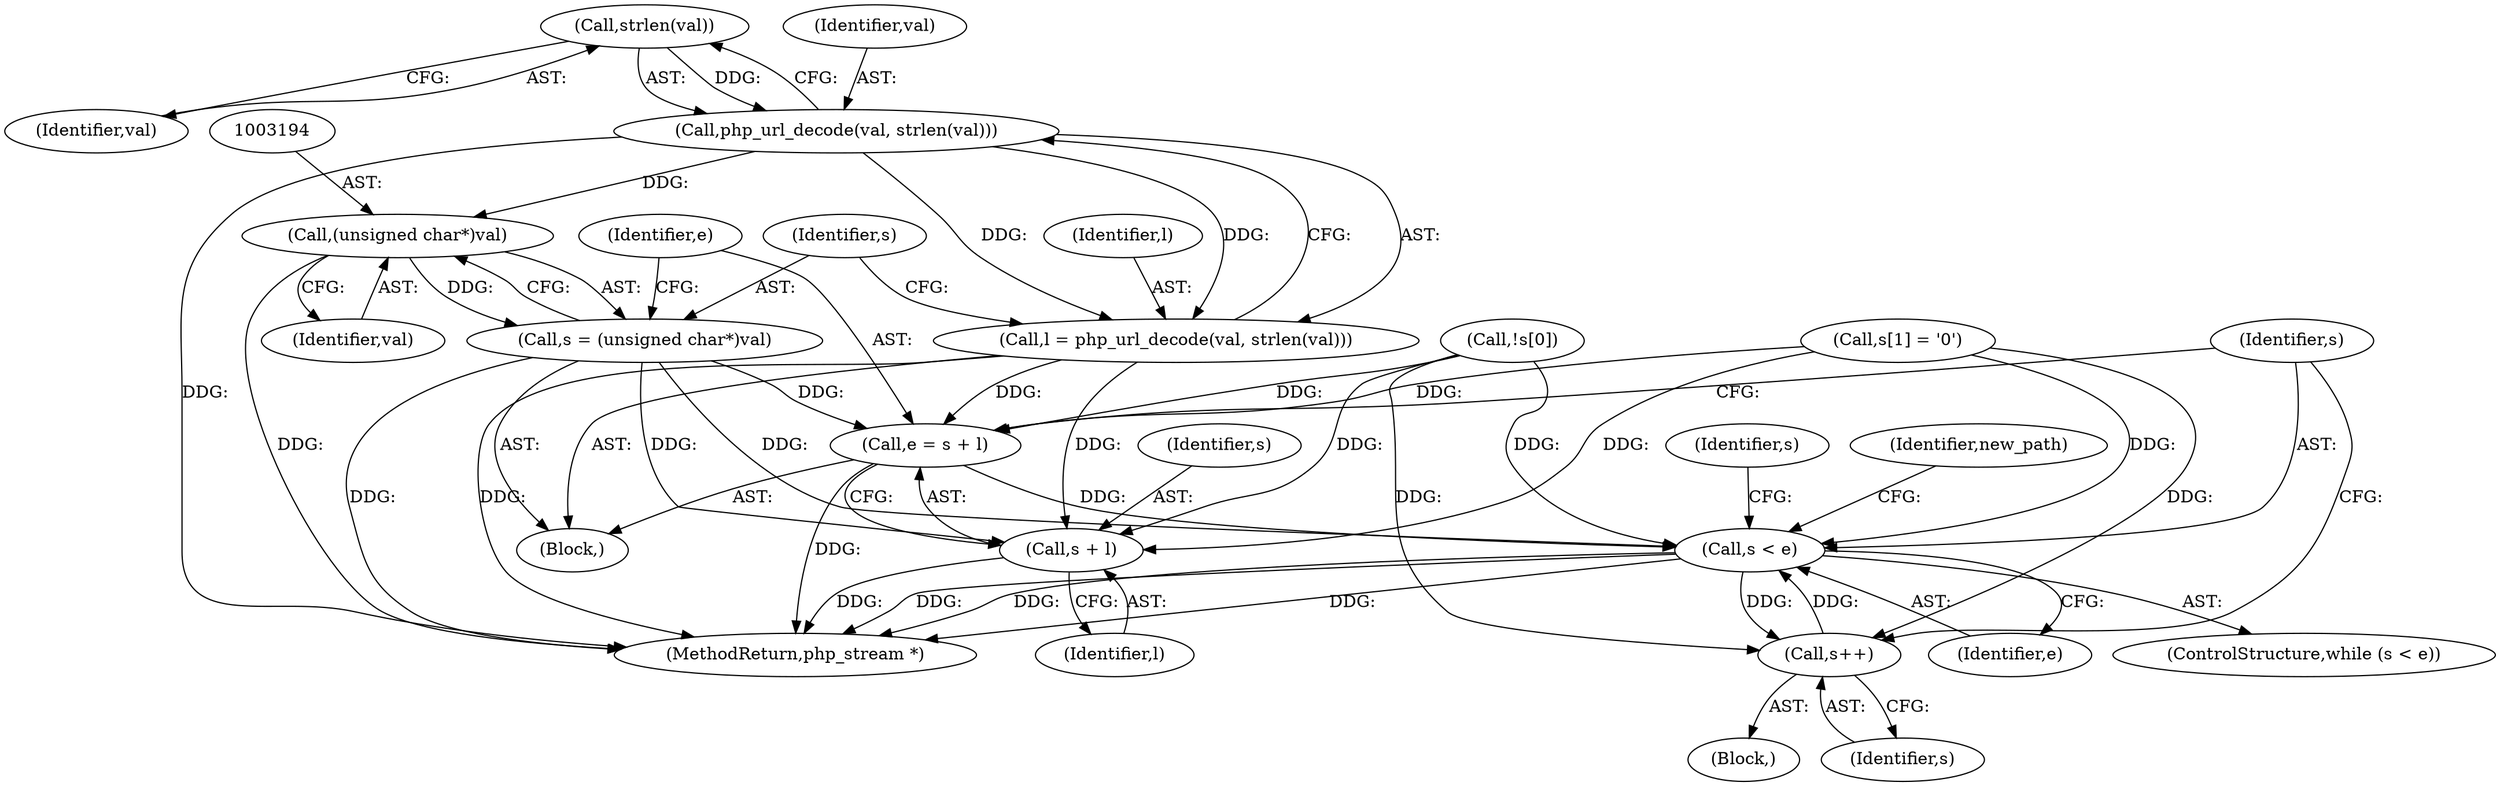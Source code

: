 digraph "0_php-src_523f230c831d7b33353203fa34aee4e92ac12bba@API" {
"1003189" [label="(Call,strlen(val))"];
"1003187" [label="(Call,php_url_decode(val, strlen(val)))"];
"1003185" [label="(Call,l = php_url_decode(val, strlen(val)))"];
"1003196" [label="(Call,e = s + l)"];
"1003202" [label="(Call,s < e)"];
"1003212" [label="(Call,s++)"];
"1003198" [label="(Call,s + l)"];
"1003193" [label="(Call,(unsigned char*)val)"];
"1003191" [label="(Call,s = (unsigned char*)val)"];
"1003212" [label="(Call,s++)"];
"1003205" [label="(Block,)"];
"1003193" [label="(Call,(unsigned char*)val)"];
"1003186" [label="(Identifier,l)"];
"1003192" [label="(Identifier,s)"];
"1003209" [label="(Identifier,s)"];
"1003198" [label="(Call,s + l)"];
"1003190" [label="(Identifier,val)"];
"1003196" [label="(Call,e = s + l)"];
"1003213" [label="(Identifier,s)"];
"1003233" [label="(MethodReturn,php_stream *)"];
"1003204" [label="(Identifier,e)"];
"1003197" [label="(Identifier,e)"];
"1003187" [label="(Call,php_url_decode(val, strlen(val)))"];
"1003043" [label="(Call,s[1] = '\0')"];
"1003189" [label="(Call,strlen(val))"];
"1003203" [label="(Identifier,s)"];
"1003201" [label="(ControlStructure,while (s < e))"];
"1003185" [label="(Call,l = php_url_decode(val, strlen(val)))"];
"1003191" [label="(Call,s = (unsigned char*)val)"];
"1003200" [label="(Identifier,l)"];
"1003188" [label="(Identifier,val)"];
"1003199" [label="(Identifier,s)"];
"1003202" [label="(Call,s < e)"];
"1003022" [label="(Call,!s[0])"];
"1003181" [label="(Block,)"];
"1003217" [label="(Identifier,new_path)"];
"1003195" [label="(Identifier,val)"];
"1003189" -> "1003187"  [label="AST: "];
"1003189" -> "1003190"  [label="CFG: "];
"1003190" -> "1003189"  [label="AST: "];
"1003187" -> "1003189"  [label="CFG: "];
"1003189" -> "1003187"  [label="DDG: "];
"1003187" -> "1003185"  [label="AST: "];
"1003188" -> "1003187"  [label="AST: "];
"1003185" -> "1003187"  [label="CFG: "];
"1003187" -> "1003233"  [label="DDG: "];
"1003187" -> "1003185"  [label="DDG: "];
"1003187" -> "1003185"  [label="DDG: "];
"1003187" -> "1003193"  [label="DDG: "];
"1003185" -> "1003181"  [label="AST: "];
"1003186" -> "1003185"  [label="AST: "];
"1003192" -> "1003185"  [label="CFG: "];
"1003185" -> "1003233"  [label="DDG: "];
"1003185" -> "1003196"  [label="DDG: "];
"1003185" -> "1003198"  [label="DDG: "];
"1003196" -> "1003181"  [label="AST: "];
"1003196" -> "1003198"  [label="CFG: "];
"1003197" -> "1003196"  [label="AST: "];
"1003198" -> "1003196"  [label="AST: "];
"1003203" -> "1003196"  [label="CFG: "];
"1003196" -> "1003233"  [label="DDG: "];
"1003191" -> "1003196"  [label="DDG: "];
"1003022" -> "1003196"  [label="DDG: "];
"1003043" -> "1003196"  [label="DDG: "];
"1003196" -> "1003202"  [label="DDG: "];
"1003202" -> "1003201"  [label="AST: "];
"1003202" -> "1003204"  [label="CFG: "];
"1003203" -> "1003202"  [label="AST: "];
"1003204" -> "1003202"  [label="AST: "];
"1003209" -> "1003202"  [label="CFG: "];
"1003217" -> "1003202"  [label="CFG: "];
"1003202" -> "1003233"  [label="DDG: "];
"1003202" -> "1003233"  [label="DDG: "];
"1003202" -> "1003233"  [label="DDG: "];
"1003022" -> "1003202"  [label="DDG: "];
"1003212" -> "1003202"  [label="DDG: "];
"1003043" -> "1003202"  [label="DDG: "];
"1003191" -> "1003202"  [label="DDG: "];
"1003202" -> "1003212"  [label="DDG: "];
"1003212" -> "1003205"  [label="AST: "];
"1003212" -> "1003213"  [label="CFG: "];
"1003213" -> "1003212"  [label="AST: "];
"1003203" -> "1003212"  [label="CFG: "];
"1003022" -> "1003212"  [label="DDG: "];
"1003043" -> "1003212"  [label="DDG: "];
"1003198" -> "1003200"  [label="CFG: "];
"1003199" -> "1003198"  [label="AST: "];
"1003200" -> "1003198"  [label="AST: "];
"1003198" -> "1003233"  [label="DDG: "];
"1003191" -> "1003198"  [label="DDG: "];
"1003022" -> "1003198"  [label="DDG: "];
"1003043" -> "1003198"  [label="DDG: "];
"1003193" -> "1003191"  [label="AST: "];
"1003193" -> "1003195"  [label="CFG: "];
"1003194" -> "1003193"  [label="AST: "];
"1003195" -> "1003193"  [label="AST: "];
"1003191" -> "1003193"  [label="CFG: "];
"1003193" -> "1003233"  [label="DDG: "];
"1003193" -> "1003191"  [label="DDG: "];
"1003191" -> "1003181"  [label="AST: "];
"1003192" -> "1003191"  [label="AST: "];
"1003197" -> "1003191"  [label="CFG: "];
"1003191" -> "1003233"  [label="DDG: "];
}
